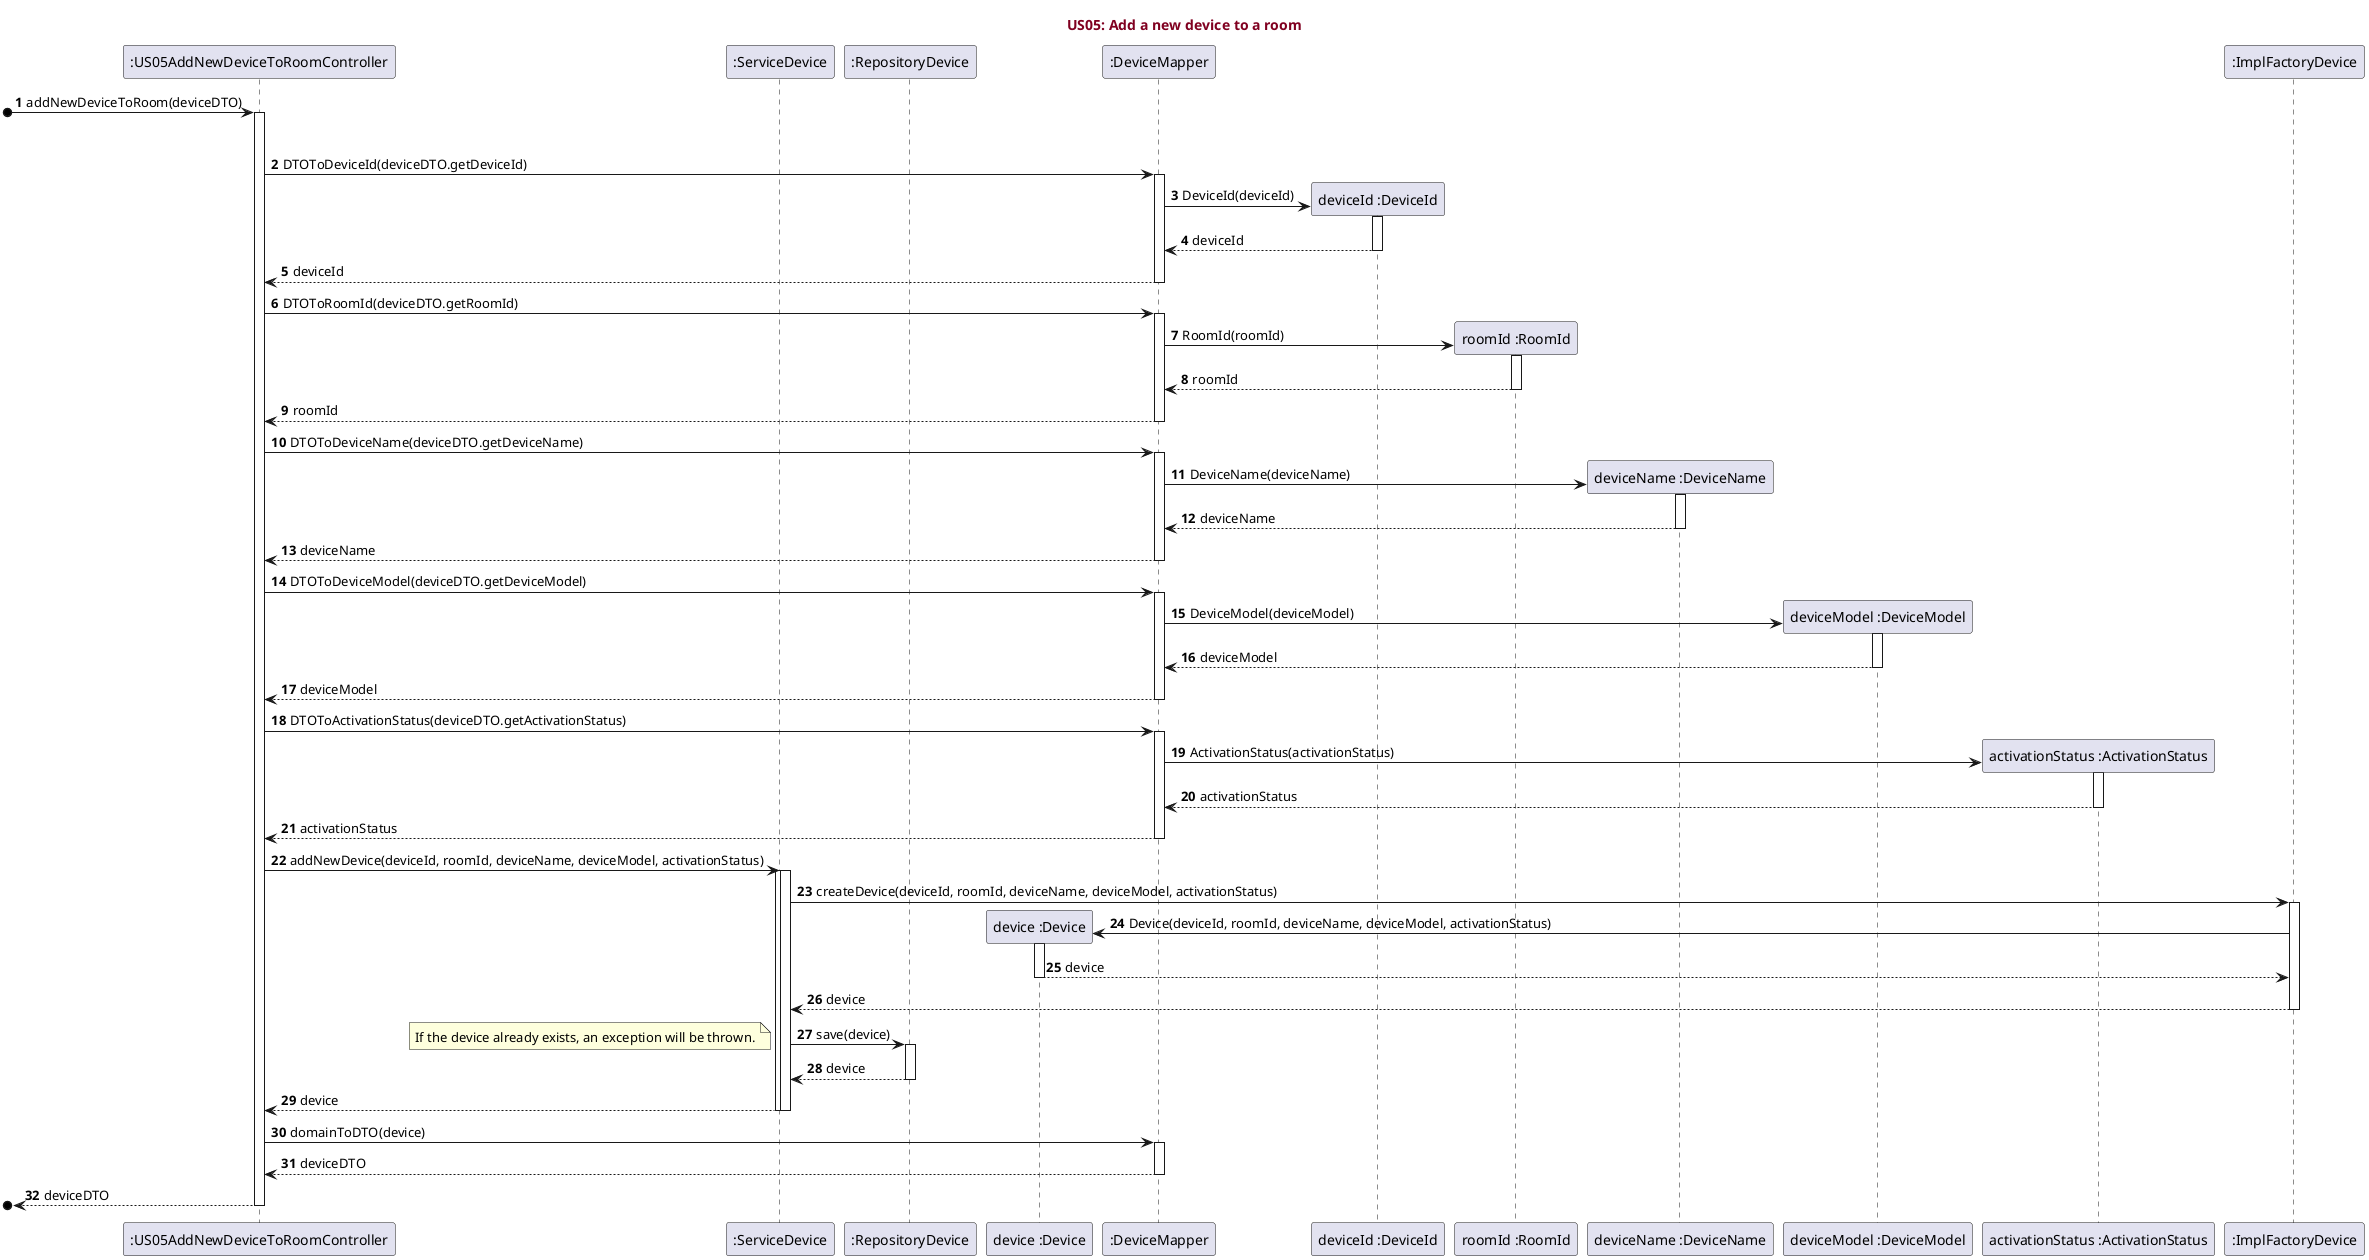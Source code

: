 @startuml
'https://plantuml.com/sequence-diagram

title <font color=#800020>US05: Add a new device to a room</font>

autonumber

[o-> ":US05AddNewDeviceToRoomController" : addNewDeviceToRoom(deviceDTO)
activate ":US05AddNewDeviceToRoomController"

deactivate ":ServiceDevice"
deactivate ":RepositoryDevice"
deactivate "device :Device"

":US05AddNewDeviceToRoomController" -> ":DeviceMapper" : DTOToDeviceId(deviceDTO.getDeviceId)
activate ":DeviceMapper"
":DeviceMapper" -> "deviceId :DeviceId" ** : DeviceId(deviceId)
activate "deviceId :DeviceId"
"deviceId :DeviceId" --> ":DeviceMapper" : deviceId
deactivate "deviceId :DeviceId"
":DeviceMapper" --> ":US05AddNewDeviceToRoomController" : deviceId
deactivate ":DeviceMapper"

":US05AddNewDeviceToRoomController" -> ":DeviceMapper" : DTOToRoomId(deviceDTO.getRoomId)
activate ":DeviceMapper"
":DeviceMapper" -> "roomId :RoomId" ** : RoomId(roomId)
activate "roomId :RoomId"
"roomId :RoomId" --> ":DeviceMapper" : roomId
deactivate "roomId :RoomId"
":DeviceMapper" --> ":US05AddNewDeviceToRoomController" : roomId
deactivate ":DeviceMapper"

":US05AddNewDeviceToRoomController" -> ":DeviceMapper" : DTOToDeviceName(deviceDTO.getDeviceName)
activate ":DeviceMapper"
":DeviceMapper" -> "deviceName :DeviceName" ** : DeviceName(deviceName)
activate "deviceName :DeviceName"
"deviceName :DeviceName" --> ":DeviceMapper" : deviceName
deactivate "deviceName :DeviceName"
":DeviceMapper" --> ":US05AddNewDeviceToRoomController" : deviceName
deactivate ":DeviceMapper"

":US05AddNewDeviceToRoomController" -> ":DeviceMapper" : DTOToDeviceModel(deviceDTO.getDeviceModel)
activate ":DeviceMapper"
":DeviceMapper" -> "deviceModel :DeviceModel" ** : DeviceModel(deviceModel)
activate "deviceModel :DeviceModel"
"deviceModel :DeviceModel" --> ":DeviceMapper" : deviceModel
deactivate "deviceModel :DeviceModel"
":DeviceMapper" --> ":US05AddNewDeviceToRoomController" : deviceModel
deactivate ":DeviceMapper"

":US05AddNewDeviceToRoomController" -> ":DeviceMapper" : DTOToActivationStatus(deviceDTO.getActivationStatus)
activate ":DeviceMapper"
":DeviceMapper" -> "activationStatus :ActivationStatus" ** : ActivationStatus(activationStatus)
activate "activationStatus :ActivationStatus"
"activationStatus :ActivationStatus" --> ":DeviceMapper" : activationStatus
deactivate "activationStatus :ActivationStatus"
":DeviceMapper" --> ":US05AddNewDeviceToRoomController" : activationStatus
deactivate ":DeviceMapper"

":US05AddNewDeviceToRoomController" -> ":ServiceDevice" : addNewDevice(deviceId, roomId, deviceName, deviceModel, activationStatus)
activate ":ServiceDevice"
activate ":ServiceDevice"
":ServiceDevice" -> ":ImplFactoryDevice" : createDevice(deviceId, roomId, deviceName, deviceModel, activationStatus)
activate ":ImplFactoryDevice"
":ImplFactoryDevice" -> "device :Device" ** : Device(deviceId, roomId, deviceName, deviceModel, activationStatus)
activate "device :Device"
"device :Device" --> ":ImplFactoryDevice" : device
deactivate "device :Device"
":ImplFactoryDevice" --> ":ServiceDevice" : device
deactivate ":ImplFactoryDevice"

":ServiceDevice" -> ":RepositoryDevice" : save(device)
note left: If the device already exists, an exception will be thrown.
activate ":RepositoryDevice"
":RepositoryDevice" --> ":ServiceDevice" : device
deactivate ":RepositoryDevice"

":ServiceDevice" --> ":US05AddNewDeviceToRoomController" : device
deactivate ":ServiceDevice"

":US05AddNewDeviceToRoomController" -> ":DeviceMapper" : domainToDTO(device)
activate ":DeviceMapper"
":DeviceMapper" --> ":US05AddNewDeviceToRoomController" : deviceDTO
deactivate ":DeviceMapper"

[o<-- ":US05AddNewDeviceToRoomController" : deviceDTO
deactivate ":US05AddNewDeviceToRoomController"

@enduml
